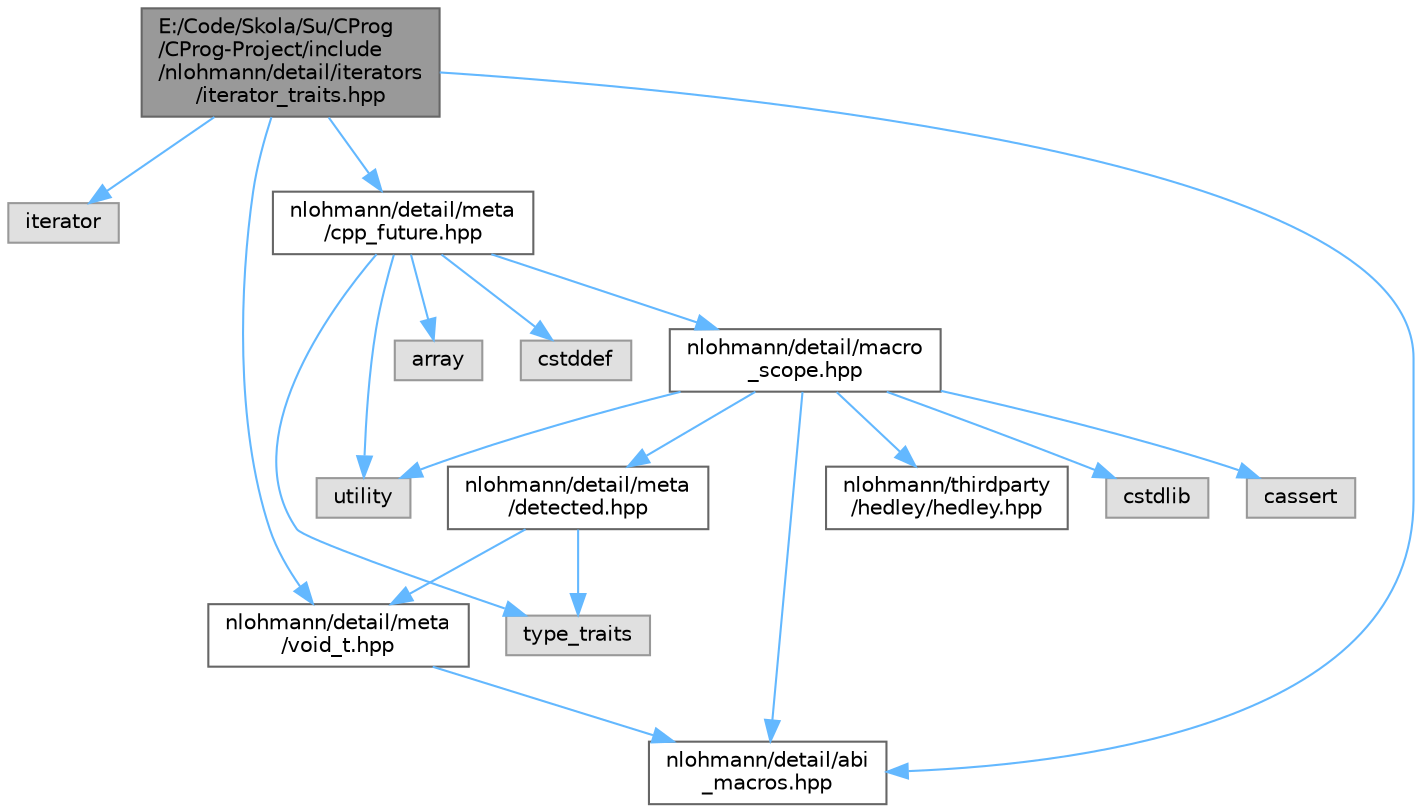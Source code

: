digraph "E:/Code/Skola/Su/CProg/CProg-Project/include/nlohmann/detail/iterators/iterator_traits.hpp"
{
 // LATEX_PDF_SIZE
  bgcolor="transparent";
  edge [fontname=Helvetica,fontsize=10,labelfontname=Helvetica,labelfontsize=10];
  node [fontname=Helvetica,fontsize=10,shape=box,height=0.2,width=0.4];
  Node1 [id="Node000001",label="E:/Code/Skola/Su/CProg\l/CProg-Project/include\l/nlohmann/detail/iterators\l/iterator_traits.hpp",height=0.2,width=0.4,color="gray40", fillcolor="grey60", style="filled", fontcolor="black",tooltip=" "];
  Node1 -> Node2 [id="edge1_Node000001_Node000002",color="steelblue1",style="solid",tooltip=" "];
  Node2 [id="Node000002",label="iterator",height=0.2,width=0.4,color="grey60", fillcolor="#E0E0E0", style="filled",tooltip=" "];
  Node1 -> Node3 [id="edge2_Node000001_Node000003",color="steelblue1",style="solid",tooltip=" "];
  Node3 [id="Node000003",label="nlohmann/detail/abi\l_macros.hpp",height=0.2,width=0.4,color="grey40", fillcolor="white", style="filled",URL="$abi__macros_8hpp.html",tooltip=" "];
  Node1 -> Node4 [id="edge3_Node000001_Node000004",color="steelblue1",style="solid",tooltip=" "];
  Node4 [id="Node000004",label="nlohmann/detail/meta\l/void_t.hpp",height=0.2,width=0.4,color="grey40", fillcolor="white", style="filled",URL="$void__t_8hpp.html",tooltip=" "];
  Node4 -> Node3 [id="edge4_Node000004_Node000003",color="steelblue1",style="solid",tooltip=" "];
  Node1 -> Node5 [id="edge5_Node000001_Node000005",color="steelblue1",style="solid",tooltip=" "];
  Node5 [id="Node000005",label="nlohmann/detail/meta\l/cpp_future.hpp",height=0.2,width=0.4,color="grey40", fillcolor="white", style="filled",URL="$cpp__future_8hpp.html",tooltip=" "];
  Node5 -> Node6 [id="edge6_Node000005_Node000006",color="steelblue1",style="solid",tooltip=" "];
  Node6 [id="Node000006",label="array",height=0.2,width=0.4,color="grey60", fillcolor="#E0E0E0", style="filled",tooltip=" "];
  Node5 -> Node7 [id="edge7_Node000005_Node000007",color="steelblue1",style="solid",tooltip=" "];
  Node7 [id="Node000007",label="cstddef",height=0.2,width=0.4,color="grey60", fillcolor="#E0E0E0", style="filled",tooltip=" "];
  Node5 -> Node8 [id="edge8_Node000005_Node000008",color="steelblue1",style="solid",tooltip=" "];
  Node8 [id="Node000008",label="type_traits",height=0.2,width=0.4,color="grey60", fillcolor="#E0E0E0", style="filled",tooltip=" "];
  Node5 -> Node9 [id="edge9_Node000005_Node000009",color="steelblue1",style="solid",tooltip=" "];
  Node9 [id="Node000009",label="utility",height=0.2,width=0.4,color="grey60", fillcolor="#E0E0E0", style="filled",tooltip=" "];
  Node5 -> Node10 [id="edge10_Node000005_Node000010",color="steelblue1",style="solid",tooltip=" "];
  Node10 [id="Node000010",label="nlohmann/detail/macro\l_scope.hpp",height=0.2,width=0.4,color="grey40", fillcolor="white", style="filled",URL="$macro__scope_8hpp.html",tooltip=" "];
  Node10 -> Node9 [id="edge11_Node000010_Node000009",color="steelblue1",style="solid",tooltip=" "];
  Node10 -> Node11 [id="edge12_Node000010_Node000011",color="steelblue1",style="solid",tooltip=" "];
  Node11 [id="Node000011",label="nlohmann/detail/meta\l/detected.hpp",height=0.2,width=0.4,color="grey40", fillcolor="white", style="filled",URL="$detected_8hpp.html",tooltip=" "];
  Node11 -> Node8 [id="edge13_Node000011_Node000008",color="steelblue1",style="solid",tooltip=" "];
  Node11 -> Node4 [id="edge14_Node000011_Node000004",color="steelblue1",style="solid",tooltip=" "];
  Node10 -> Node12 [id="edge15_Node000010_Node000012",color="steelblue1",style="solid",tooltip=" "];
  Node12 [id="Node000012",label="nlohmann/thirdparty\l/hedley/hedley.hpp",height=0.2,width=0.4,color="grey40", fillcolor="white", style="filled",URL="$hedley_8hpp.html",tooltip=" "];
  Node10 -> Node3 [id="edge16_Node000010_Node000003",color="steelblue1",style="solid",tooltip=" "];
  Node10 -> Node13 [id="edge17_Node000010_Node000013",color="steelblue1",style="solid",tooltip=" "];
  Node13 [id="Node000013",label="cstdlib",height=0.2,width=0.4,color="grey60", fillcolor="#E0E0E0", style="filled",tooltip=" "];
  Node10 -> Node14 [id="edge18_Node000010_Node000014",color="steelblue1",style="solid",tooltip=" "];
  Node14 [id="Node000014",label="cassert",height=0.2,width=0.4,color="grey60", fillcolor="#E0E0E0", style="filled",tooltip=" "];
}
